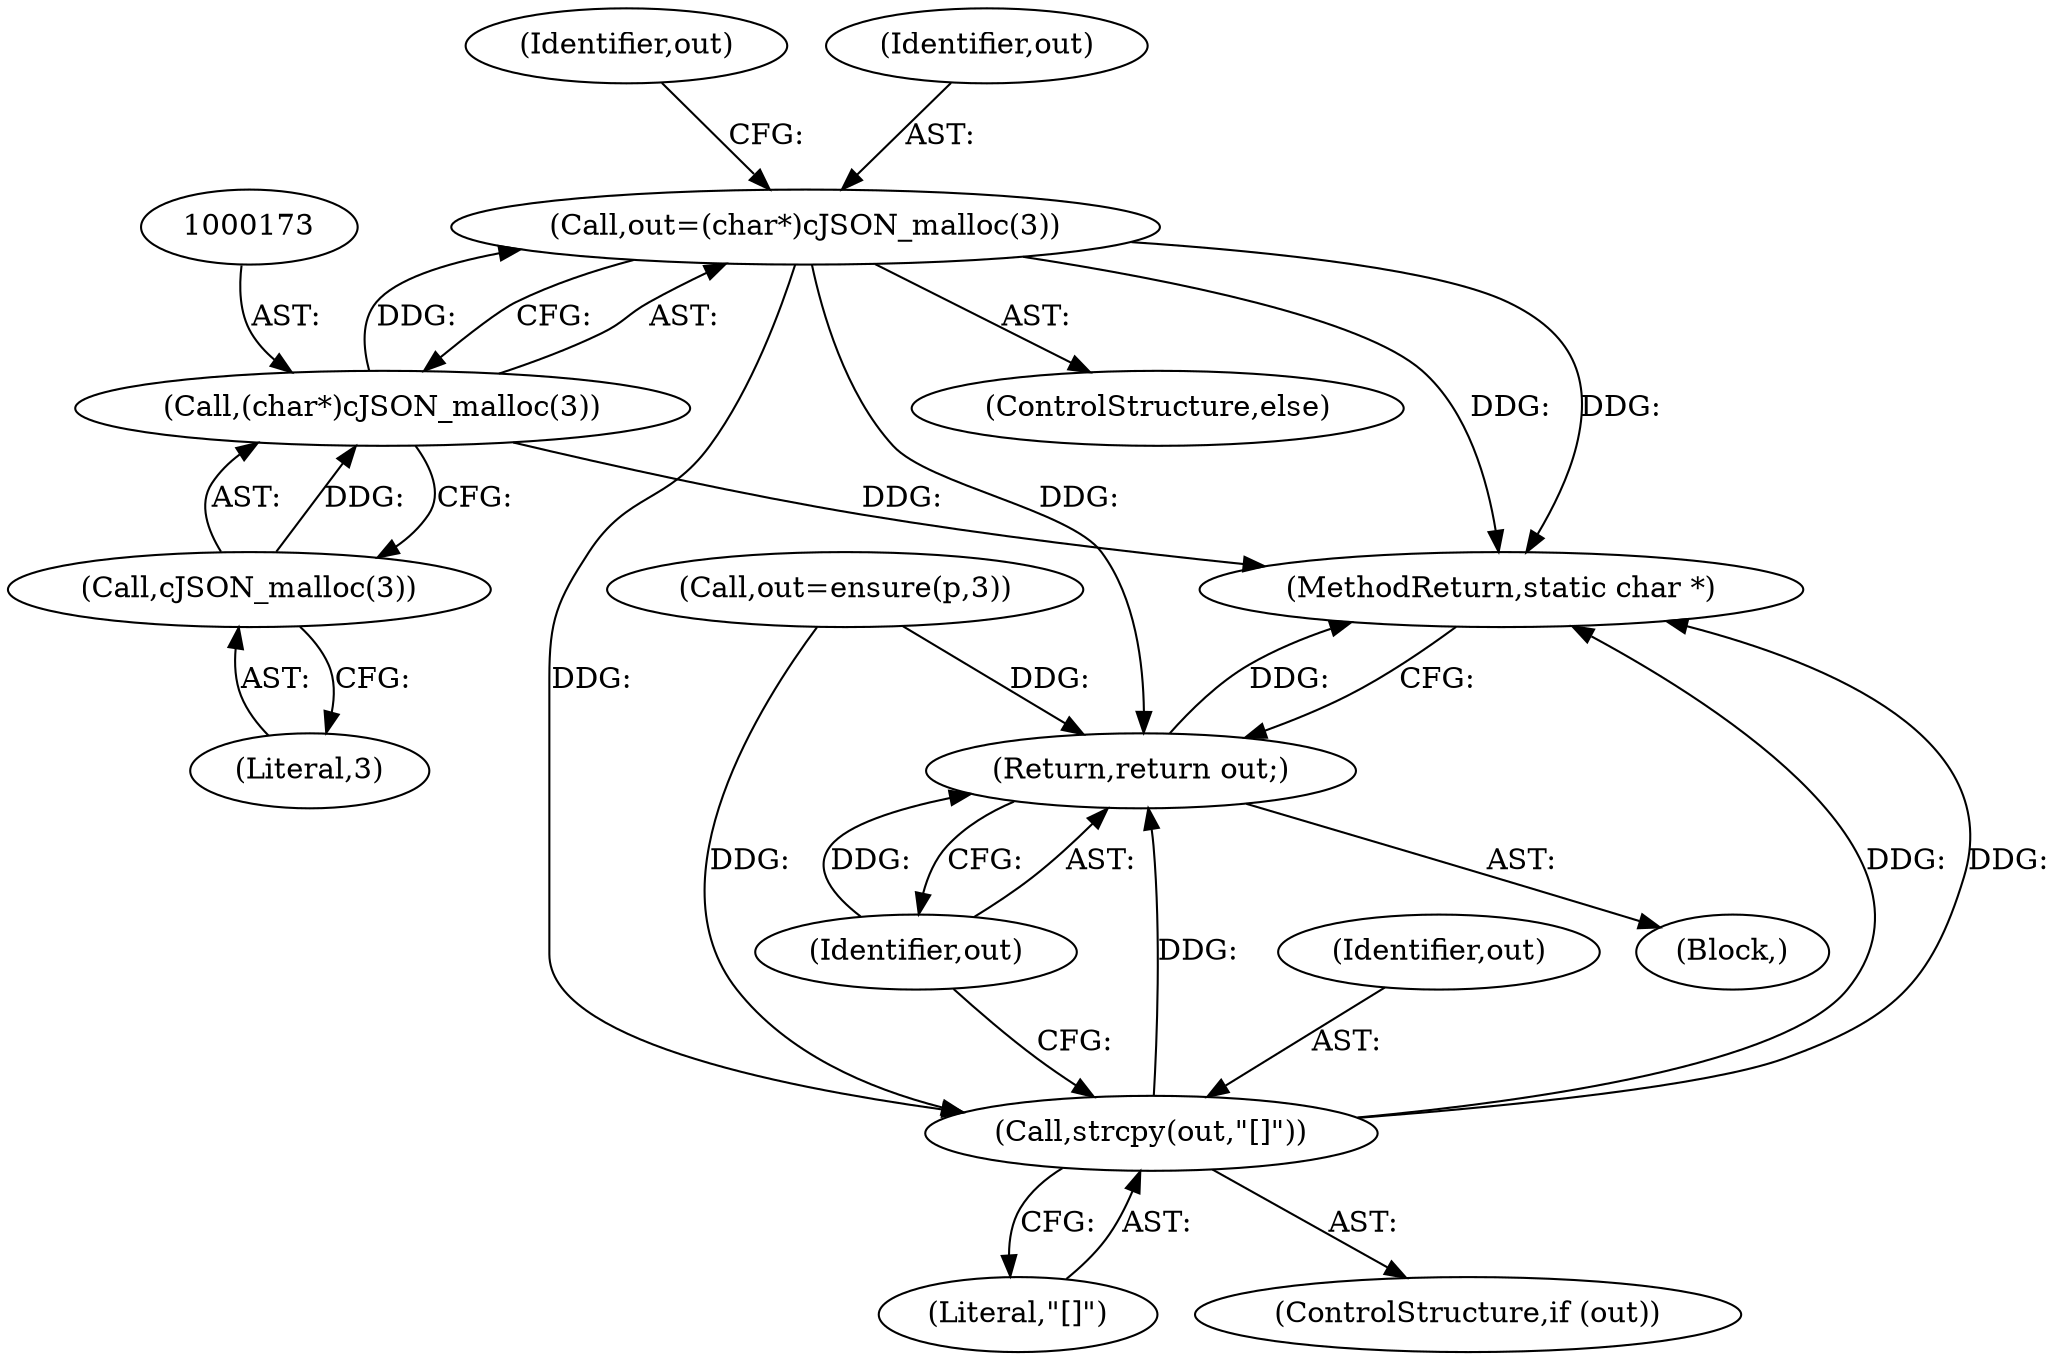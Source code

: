 digraph "0_iperf_91f2fa59e8ed80dfbf400add0164ee0e508e412a_40@pointer" {
"1000170" [label="(Call,out=(char*)cJSON_malloc(3))"];
"1000172" [label="(Call,(char*)cJSON_malloc(3))"];
"1000174" [label="(Call,cJSON_malloc(3))"];
"1000178" [label="(Call,strcpy(out,\"[]\"))"];
"1000181" [label="(Return,return out;)"];
"1000169" [label="(ControlStructure,else)"];
"1000181" [label="(Return,return out;)"];
"1000180" [label="(Literal,\"[]\")"];
"1000179" [label="(Identifier,out)"];
"1000161" [label="(Block,)"];
"1000177" [label="(Identifier,out)"];
"1000174" [label="(Call,cJSON_malloc(3))"];
"1000170" [label="(Call,out=(char*)cJSON_malloc(3))"];
"1000171" [label="(Identifier,out)"];
"1000182" [label="(Identifier,out)"];
"1000175" [label="(Literal,3)"];
"1000497" [label="(MethodReturn,static char *)"];
"1000164" [label="(Call,out=ensure(p,3))"];
"1000176" [label="(ControlStructure,if (out))"];
"1000172" [label="(Call,(char*)cJSON_malloc(3))"];
"1000178" [label="(Call,strcpy(out,\"[]\"))"];
"1000170" -> "1000169"  [label="AST: "];
"1000170" -> "1000172"  [label="CFG: "];
"1000171" -> "1000170"  [label="AST: "];
"1000172" -> "1000170"  [label="AST: "];
"1000177" -> "1000170"  [label="CFG: "];
"1000170" -> "1000497"  [label="DDG: "];
"1000170" -> "1000497"  [label="DDG: "];
"1000172" -> "1000170"  [label="DDG: "];
"1000170" -> "1000178"  [label="DDG: "];
"1000170" -> "1000181"  [label="DDG: "];
"1000172" -> "1000174"  [label="CFG: "];
"1000173" -> "1000172"  [label="AST: "];
"1000174" -> "1000172"  [label="AST: "];
"1000172" -> "1000497"  [label="DDG: "];
"1000174" -> "1000172"  [label="DDG: "];
"1000174" -> "1000175"  [label="CFG: "];
"1000175" -> "1000174"  [label="AST: "];
"1000178" -> "1000176"  [label="AST: "];
"1000178" -> "1000180"  [label="CFG: "];
"1000179" -> "1000178"  [label="AST: "];
"1000180" -> "1000178"  [label="AST: "];
"1000182" -> "1000178"  [label="CFG: "];
"1000178" -> "1000497"  [label="DDG: "];
"1000178" -> "1000497"  [label="DDG: "];
"1000164" -> "1000178"  [label="DDG: "];
"1000178" -> "1000181"  [label="DDG: "];
"1000181" -> "1000161"  [label="AST: "];
"1000181" -> "1000182"  [label="CFG: "];
"1000182" -> "1000181"  [label="AST: "];
"1000497" -> "1000181"  [label="CFG: "];
"1000181" -> "1000497"  [label="DDG: "];
"1000182" -> "1000181"  [label="DDG: "];
"1000164" -> "1000181"  [label="DDG: "];
}
